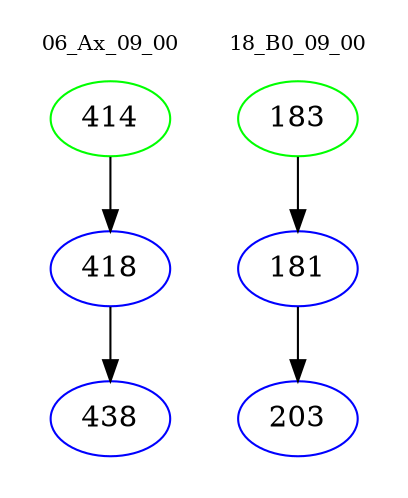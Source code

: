digraph{
subgraph cluster_0 {
color = white
label = "06_Ax_09_00";
fontsize=10;
T0_414 [label="414", color="green"]
T0_414 -> T0_418 [color="black"]
T0_418 [label="418", color="blue"]
T0_418 -> T0_438 [color="black"]
T0_438 [label="438", color="blue"]
}
subgraph cluster_1 {
color = white
label = "18_B0_09_00";
fontsize=10;
T1_183 [label="183", color="green"]
T1_183 -> T1_181 [color="black"]
T1_181 [label="181", color="blue"]
T1_181 -> T1_203 [color="black"]
T1_203 [label="203", color="blue"]
}
}
